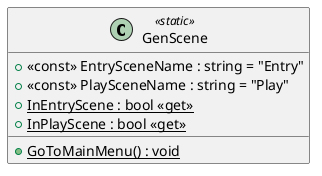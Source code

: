@startuml
class GenScene <<static>> {
    + <<const>> EntrySceneName : string = "Entry"
    + <<const>> PlaySceneName : string = "Play"
    + {static} InEntryScene : bool <<get>>
    + {static} InPlayScene : bool <<get>>
    + {static} GoToMainMenu() : void
}
@enduml
